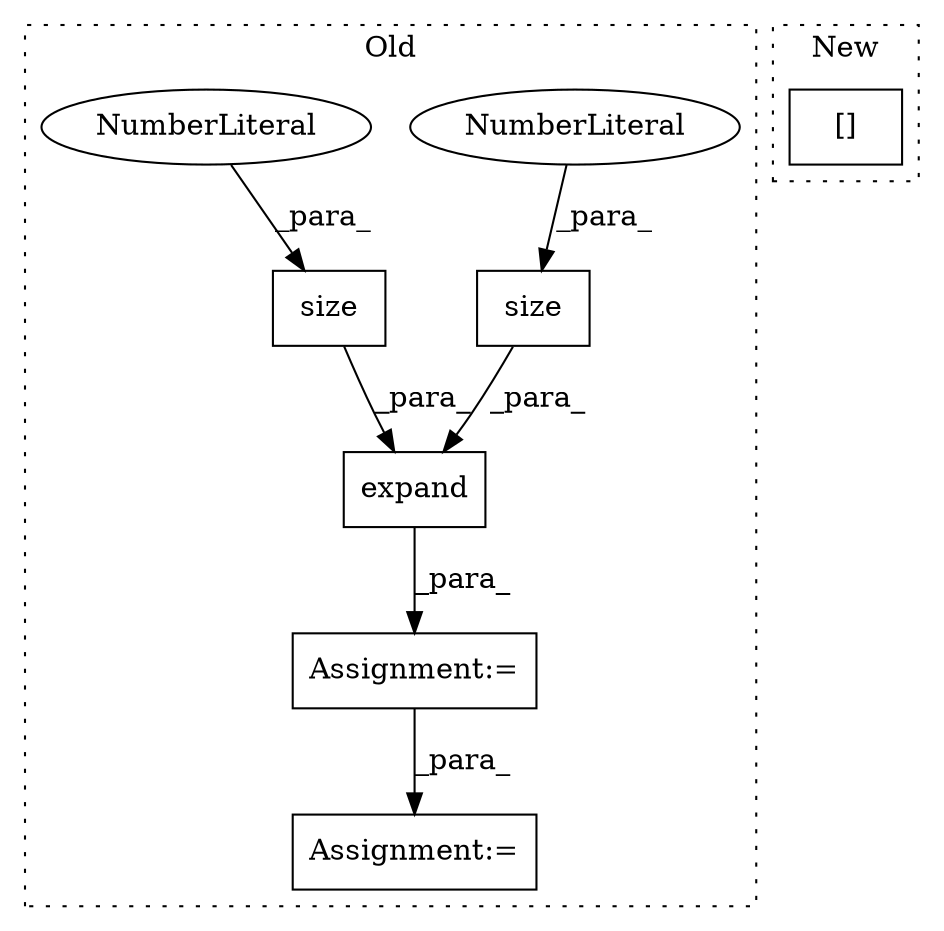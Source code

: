 digraph G {
subgraph cluster0 {
1 [label="expand" a="32" s="5374,5419" l="7,1" shape="box"];
3 [label="Assignment:=" a="7" s="5431" l="1" shape="box"];
4 [label="size" a="32" s="5385,5391" l="5,1" shape="box"];
5 [label="NumberLiteral" a="34" s="5390" l="1" shape="ellipse"];
6 [label="size" a="32" s="5412,5418" l="5,1" shape="box"];
7 [label="NumberLiteral" a="34" s="5417" l="1" shape="ellipse"];
8 [label="Assignment:=" a="7" s="5356" l="1" shape="box"];
label = "Old";
style="dotted";
}
subgraph cluster1 {
2 [label="[]" a="2" s="5511,5570" l="13,2" shape="box"];
label = "New";
style="dotted";
}
1 -> 8 [label="_para_"];
4 -> 1 [label="_para_"];
5 -> 4 [label="_para_"];
6 -> 1 [label="_para_"];
7 -> 6 [label="_para_"];
8 -> 3 [label="_para_"];
}